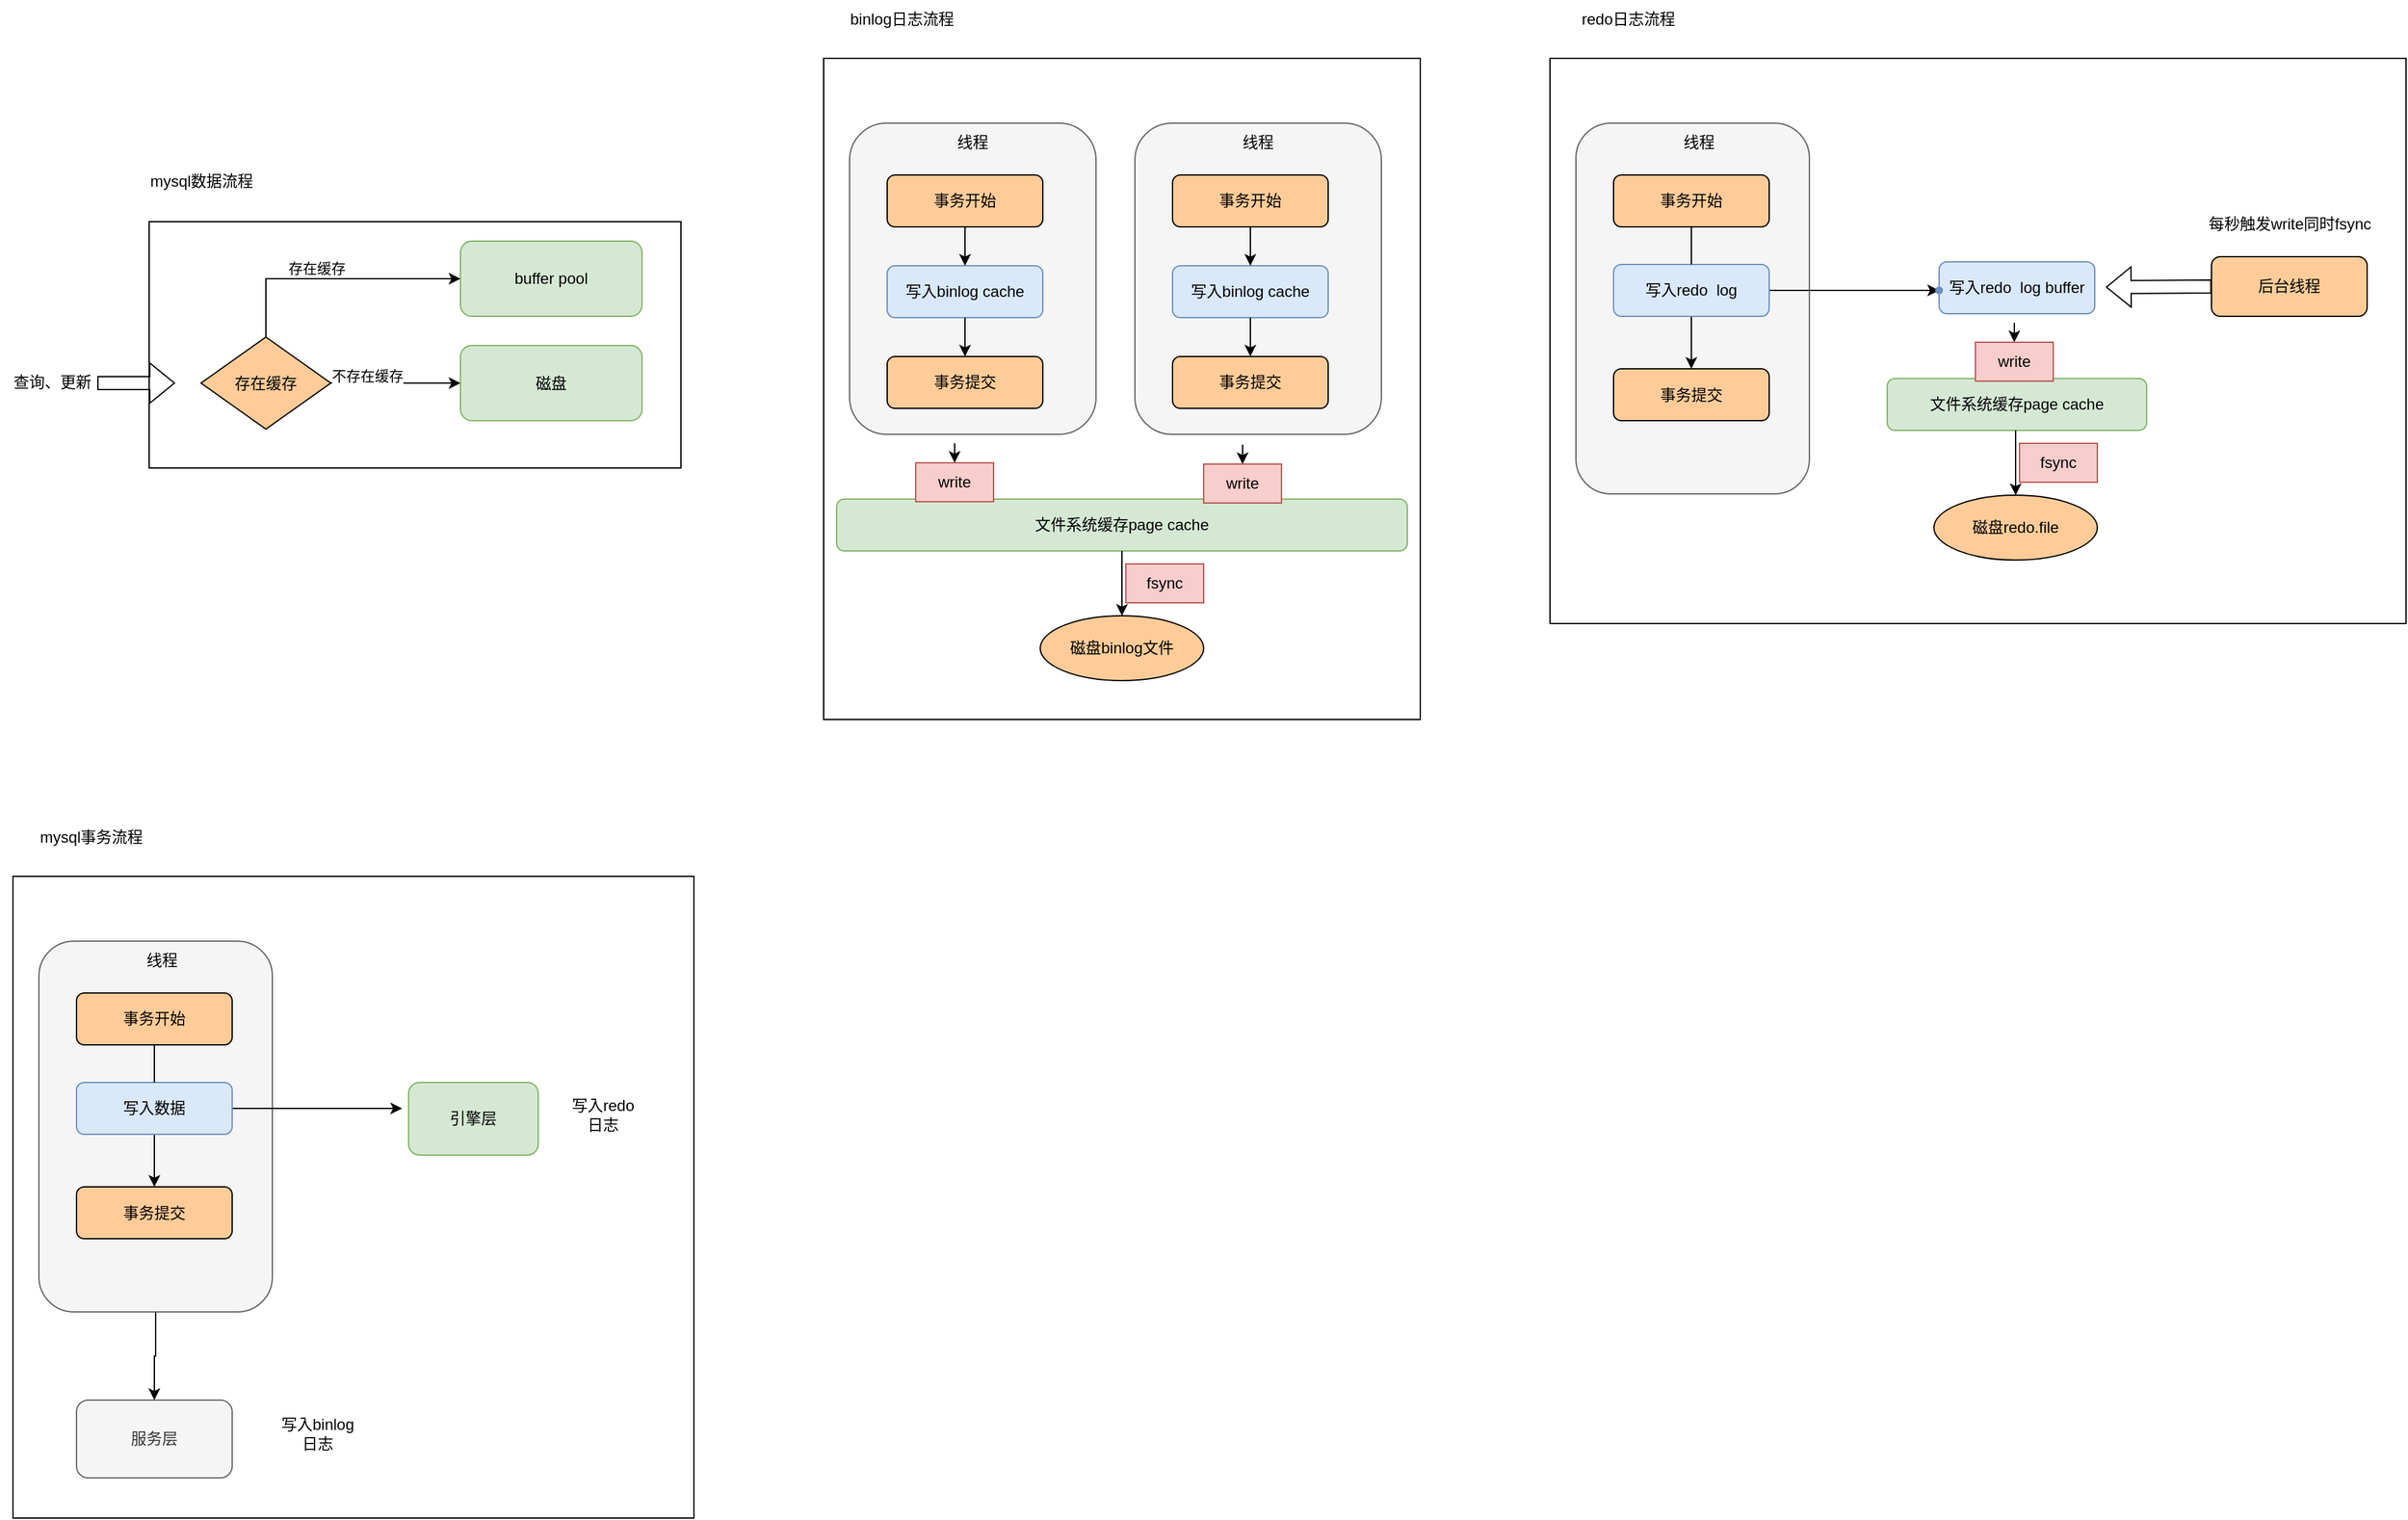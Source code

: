 <mxfile version="20.5.1" type="github">
  <diagram id="CyIgFXOa9rnpcJ_Aqr43" name="第 1 页">
    <mxGraphModel dx="1179" dy="831" grid="1" gridSize="10" guides="1" tooltips="1" connect="1" arrows="1" fold="1" page="1" pageScale="1" pageWidth="827" pageHeight="1169" math="0" shadow="0">
      <root>
        <mxCell id="0" />
        <mxCell id="1" parent="0" />
        <mxCell id="fidi1Q19Gw6rvUDOyK1Q-1" value="" style="rounded=0;whiteSpace=wrap;html=1;" vertex="1" parent="1">
          <mxGeometry x="140" y="200" width="410" height="190" as="geometry" />
        </mxCell>
        <mxCell id="fidi1Q19Gw6rvUDOyK1Q-8" value="mysql数据流程" style="text;html=1;align=center;verticalAlign=middle;resizable=0;points=[];autosize=1;strokeColor=none;fillColor=none;" vertex="1" parent="1">
          <mxGeometry x="130" y="154" width="100" height="30" as="geometry" />
        </mxCell>
        <mxCell id="fidi1Q19Gw6rvUDOyK1Q-33" value="" style="rounded=0;whiteSpace=wrap;html=1;" vertex="1" parent="1">
          <mxGeometry x="660" y="74" width="460" height="510" as="geometry" />
        </mxCell>
        <mxCell id="fidi1Q19Gw6rvUDOyK1Q-34" value="" style="rounded=1;whiteSpace=wrap;html=1;fillColor=#f5f5f5;fontColor=#333333;strokeColor=#666666;" vertex="1" parent="1">
          <mxGeometry x="680" y="124" width="190" height="240" as="geometry" />
        </mxCell>
        <mxCell id="fidi1Q19Gw6rvUDOyK1Q-35" value="事务开始" style="rounded=1;whiteSpace=wrap;html=1;fillColor=#FFCC99;" vertex="1" parent="1">
          <mxGeometry x="709" y="164" width="120" height="40" as="geometry" />
        </mxCell>
        <mxCell id="fidi1Q19Gw6rvUDOyK1Q-36" value="线程" style="text;html=1;strokeColor=none;fillColor=none;align=center;verticalAlign=middle;whiteSpace=wrap;rounded=0;" vertex="1" parent="1">
          <mxGeometry x="695" y="124" width="160" height="30" as="geometry" />
        </mxCell>
        <mxCell id="fidi1Q19Gw6rvUDOyK1Q-37" value="写入binlog cache" style="rounded=1;whiteSpace=wrap;html=1;fillColor=#dae8fc;strokeColor=#6c8ebf;" vertex="1" parent="1">
          <mxGeometry x="709" y="234" width="120" height="40" as="geometry" />
        </mxCell>
        <mxCell id="fidi1Q19Gw6rvUDOyK1Q-38" value="事务提交" style="rounded=1;whiteSpace=wrap;html=1;fillColor=#FFCC99;" vertex="1" parent="1">
          <mxGeometry x="709" y="304" width="120" height="40" as="geometry" />
        </mxCell>
        <mxCell id="fidi1Q19Gw6rvUDOyK1Q-39" value="文件系统缓存page cache" style="rounded=1;whiteSpace=wrap;html=1;fillColor=#d5e8d4;strokeColor=#82b366;" vertex="1" parent="1">
          <mxGeometry x="670" y="414" width="440" height="40" as="geometry" />
        </mxCell>
        <mxCell id="fidi1Q19Gw6rvUDOyK1Q-40" value="binlog日志流程" style="text;html=1;align=center;verticalAlign=middle;resizable=0;points=[];autosize=1;strokeColor=none;fillColor=none;" vertex="1" parent="1">
          <mxGeometry x="670" y="29" width="100" height="30" as="geometry" />
        </mxCell>
        <mxCell id="fidi1Q19Gw6rvUDOyK1Q-41" value="磁盘binlog文件" style="ellipse;whiteSpace=wrap;html=1;fillColor=#FFCC99;" vertex="1" parent="1">
          <mxGeometry x="827" y="504" width="126" height="50" as="geometry" />
        </mxCell>
        <mxCell id="fidi1Q19Gw6rvUDOyK1Q-42" value="" style="endArrow=classic;html=1;rounded=0;exitX=0.5;exitY=1;exitDx=0;exitDy=0;" edge="1" parent="1" source="fidi1Q19Gw6rvUDOyK1Q-35" target="fidi1Q19Gw6rvUDOyK1Q-37">
          <mxGeometry width="50" height="50" relative="1" as="geometry">
            <mxPoint x="960" y="354" as="sourcePoint" />
            <mxPoint x="1010" y="304" as="targetPoint" />
          </mxGeometry>
        </mxCell>
        <mxCell id="fidi1Q19Gw6rvUDOyK1Q-43" value="" style="endArrow=classic;html=1;rounded=0;exitX=0.5;exitY=1;exitDx=0;exitDy=0;entryX=0.5;entryY=0;entryDx=0;entryDy=0;" edge="1" parent="1" source="fidi1Q19Gw6rvUDOyK1Q-37" target="fidi1Q19Gw6rvUDOyK1Q-38">
          <mxGeometry width="50" height="50" relative="1" as="geometry">
            <mxPoint x="779" y="214" as="sourcePoint" />
            <mxPoint x="779" y="244" as="targetPoint" />
          </mxGeometry>
        </mxCell>
        <mxCell id="fidi1Q19Gw6rvUDOyK1Q-44" value="" style="rounded=1;whiteSpace=wrap;html=1;fillColor=#f5f5f5;fontColor=#333333;strokeColor=#666666;" vertex="1" parent="1">
          <mxGeometry x="900" y="124" width="190" height="240" as="geometry" />
        </mxCell>
        <mxCell id="fidi1Q19Gw6rvUDOyK1Q-45" value="事务开始" style="rounded=1;whiteSpace=wrap;html=1;fillColor=#FFCC99;" vertex="1" parent="1">
          <mxGeometry x="929" y="164" width="120" height="40" as="geometry" />
        </mxCell>
        <mxCell id="fidi1Q19Gw6rvUDOyK1Q-46" value="线程" style="text;html=1;strokeColor=none;fillColor=none;align=center;verticalAlign=middle;whiteSpace=wrap;rounded=0;" vertex="1" parent="1">
          <mxGeometry x="915" y="124" width="160" height="30" as="geometry" />
        </mxCell>
        <mxCell id="fidi1Q19Gw6rvUDOyK1Q-47" value="写入binlog cache" style="rounded=1;whiteSpace=wrap;html=1;fillColor=#dae8fc;strokeColor=#6c8ebf;" vertex="1" parent="1">
          <mxGeometry x="929" y="234" width="120" height="40" as="geometry" />
        </mxCell>
        <mxCell id="fidi1Q19Gw6rvUDOyK1Q-48" value="事务提交" style="rounded=1;whiteSpace=wrap;html=1;fillColor=#FFCC99;" vertex="1" parent="1">
          <mxGeometry x="929" y="304" width="120" height="40" as="geometry" />
        </mxCell>
        <mxCell id="fidi1Q19Gw6rvUDOyK1Q-49" value="" style="endArrow=classic;html=1;rounded=0;exitX=0.5;exitY=1;exitDx=0;exitDy=0;" edge="1" parent="1" source="fidi1Q19Gw6rvUDOyK1Q-45" target="fidi1Q19Gw6rvUDOyK1Q-47">
          <mxGeometry width="50" height="50" relative="1" as="geometry">
            <mxPoint x="1180" y="354" as="sourcePoint" />
            <mxPoint x="1230" y="304" as="targetPoint" />
          </mxGeometry>
        </mxCell>
        <mxCell id="fidi1Q19Gw6rvUDOyK1Q-50" value="" style="endArrow=classic;html=1;rounded=0;exitX=0.5;exitY=1;exitDx=0;exitDy=0;entryX=0.5;entryY=0;entryDx=0;entryDy=0;" edge="1" parent="1" source="fidi1Q19Gw6rvUDOyK1Q-47" target="fidi1Q19Gw6rvUDOyK1Q-48">
          <mxGeometry width="50" height="50" relative="1" as="geometry">
            <mxPoint x="999" y="214" as="sourcePoint" />
            <mxPoint x="999" y="244" as="targetPoint" />
          </mxGeometry>
        </mxCell>
        <mxCell id="fidi1Q19Gw6rvUDOyK1Q-51" value="" style="endArrow=classic;html=1;rounded=0;exitX=0.5;exitY=1;exitDx=0;exitDy=0;entryX=0.5;entryY=0;entryDx=0;entryDy=0;" edge="1" parent="1" target="fidi1Q19Gw6rvUDOyK1Q-54">
          <mxGeometry width="50" height="50" relative="1" as="geometry">
            <mxPoint x="761" y="371" as="sourcePoint" />
            <mxPoint x="761" y="401" as="targetPoint" />
          </mxGeometry>
        </mxCell>
        <mxCell id="fidi1Q19Gw6rvUDOyK1Q-52" value="" style="endArrow=classic;html=1;rounded=0;exitX=0.5;exitY=1;exitDx=0;exitDy=0;entryX=0.5;entryY=0;entryDx=0;entryDy=0;" edge="1" parent="1" target="fidi1Q19Gw6rvUDOyK1Q-53">
          <mxGeometry width="50" height="50" relative="1" as="geometry">
            <mxPoint x="983" y="372" as="sourcePoint" />
            <mxPoint x="983" y="402" as="targetPoint" />
          </mxGeometry>
        </mxCell>
        <mxCell id="fidi1Q19Gw6rvUDOyK1Q-53" value="write" style="text;html=1;strokeColor=#b85450;fillColor=#f8cecc;align=center;verticalAlign=middle;whiteSpace=wrap;rounded=0;" vertex="1" parent="1">
          <mxGeometry x="953" y="387" width="60" height="30" as="geometry" />
        </mxCell>
        <mxCell id="fidi1Q19Gw6rvUDOyK1Q-54" value="write" style="text;html=1;strokeColor=#b85450;fillColor=#f8cecc;align=center;verticalAlign=middle;whiteSpace=wrap;rounded=0;" vertex="1" parent="1">
          <mxGeometry x="731" y="386" width="60" height="30" as="geometry" />
        </mxCell>
        <mxCell id="fidi1Q19Gw6rvUDOyK1Q-55" value="" style="endArrow=classic;html=1;rounded=0;entryX=0.5;entryY=0;entryDx=0;entryDy=0;exitX=0.5;exitY=1;exitDx=0;exitDy=0;" edge="1" parent="1" source="fidi1Q19Gw6rvUDOyK1Q-39" target="fidi1Q19Gw6rvUDOyK1Q-41">
          <mxGeometry width="50" height="50" relative="1" as="geometry">
            <mxPoint x="880" y="454" as="sourcePoint" />
            <mxPoint x="930" y="404" as="targetPoint" />
          </mxGeometry>
        </mxCell>
        <mxCell id="fidi1Q19Gw6rvUDOyK1Q-56" value="fsync" style="text;html=1;strokeColor=#b85450;fillColor=#f8cecc;align=center;verticalAlign=middle;whiteSpace=wrap;rounded=0;" vertex="1" parent="1">
          <mxGeometry x="893" y="464" width="60" height="30" as="geometry" />
        </mxCell>
        <mxCell id="fidi1Q19Gw6rvUDOyK1Q-58" value="" style="shape=flexArrow;endArrow=classic;html=1;rounded=0;" edge="1" parent="1">
          <mxGeometry width="50" height="50" relative="1" as="geometry">
            <mxPoint x="100" y="324.5" as="sourcePoint" />
            <mxPoint x="160" y="324.5" as="targetPoint" />
          </mxGeometry>
        </mxCell>
        <mxCell id="fidi1Q19Gw6rvUDOyK1Q-59" value="查询、更新" style="text;html=1;align=center;verticalAlign=middle;resizable=0;points=[];autosize=1;strokeColor=none;fillColor=none;" vertex="1" parent="1">
          <mxGeometry x="25" y="309" width="80" height="30" as="geometry" />
        </mxCell>
        <mxCell id="fidi1Q19Gw6rvUDOyK1Q-62" value="buffer pool" style="rounded=1;whiteSpace=wrap;html=1;fillColor=#d5e8d4;strokeColor=#82b366;" vertex="1" parent="1">
          <mxGeometry x="380" y="215" width="140" height="58" as="geometry" />
        </mxCell>
        <mxCell id="fidi1Q19Gw6rvUDOyK1Q-64" value="存在缓存" style="rhombus;whiteSpace=wrap;html=1;fillColor=#FFCC99;" vertex="1" parent="1">
          <mxGeometry x="180" y="289" width="100" height="71" as="geometry" />
        </mxCell>
        <mxCell id="fidi1Q19Gw6rvUDOyK1Q-65" value="" style="endArrow=classic;html=1;rounded=0;entryX=0;entryY=0.5;entryDx=0;entryDy=0;" edge="1" parent="1" target="fidi1Q19Gw6rvUDOyK1Q-62">
          <mxGeometry width="50" height="50" relative="1" as="geometry">
            <mxPoint x="230" y="289" as="sourcePoint" />
            <mxPoint x="280" y="239" as="targetPoint" />
            <Array as="points">
              <mxPoint x="230" y="244" />
            </Array>
          </mxGeometry>
        </mxCell>
        <mxCell id="fidi1Q19Gw6rvUDOyK1Q-66" value="存在缓存" style="edgeLabel;html=1;align=center;verticalAlign=middle;resizable=0;points=[];" vertex="1" connectable="0" parent="fidi1Q19Gw6rvUDOyK1Q-65">
          <mxGeometry x="-0.139" y="8" relative="1" as="geometry">
            <mxPoint as="offset" />
          </mxGeometry>
        </mxCell>
        <mxCell id="fidi1Q19Gw6rvUDOyK1Q-67" value="磁盘" style="rounded=1;whiteSpace=wrap;html=1;fillColor=#d5e8d4;strokeColor=#82b366;" vertex="1" parent="1">
          <mxGeometry x="380" y="295.5" width="140" height="58" as="geometry" />
        </mxCell>
        <mxCell id="fidi1Q19Gw6rvUDOyK1Q-68" value="" style="endArrow=classic;html=1;rounded=0;exitX=1;exitY=0.5;exitDx=0;exitDy=0;entryX=0;entryY=0.5;entryDx=0;entryDy=0;" edge="1" parent="1" source="fidi1Q19Gw6rvUDOyK1Q-64" target="fidi1Q19Gw6rvUDOyK1Q-67">
          <mxGeometry width="50" height="50" relative="1" as="geometry">
            <mxPoint x="340" y="310" as="sourcePoint" />
            <mxPoint x="390" y="260" as="targetPoint" />
          </mxGeometry>
        </mxCell>
        <mxCell id="fidi1Q19Gw6rvUDOyK1Q-69" value="不存在缓存" style="edgeLabel;html=1;align=center;verticalAlign=middle;resizable=0;points=[];" vertex="1" connectable="0" parent="fidi1Q19Gw6rvUDOyK1Q-68">
          <mxGeometry x="-0.44" y="7" relative="1" as="geometry">
            <mxPoint y="1" as="offset" />
          </mxGeometry>
        </mxCell>
        <mxCell id="fidi1Q19Gw6rvUDOyK1Q-70" value="" style="rounded=0;whiteSpace=wrap;html=1;" vertex="1" parent="1">
          <mxGeometry x="1220" y="74" width="660" height="436" as="geometry" />
        </mxCell>
        <mxCell id="fidi1Q19Gw6rvUDOyK1Q-71" value="" style="rounded=1;whiteSpace=wrap;html=1;fillColor=#f5f5f5;fontColor=#333333;strokeColor=#666666;" vertex="1" parent="1">
          <mxGeometry x="1240" y="124" width="180" height="286" as="geometry" />
        </mxCell>
        <mxCell id="fidi1Q19Gw6rvUDOyK1Q-72" value="事务开始" style="rounded=1;whiteSpace=wrap;html=1;fillColor=#FFCC99;" vertex="1" parent="1">
          <mxGeometry x="1269" y="164" width="120" height="40" as="geometry" />
        </mxCell>
        <mxCell id="fidi1Q19Gw6rvUDOyK1Q-73" value="线程" style="text;html=1;strokeColor=none;fillColor=none;align=center;verticalAlign=middle;whiteSpace=wrap;rounded=0;" vertex="1" parent="1">
          <mxGeometry x="1255" y="124" width="160" height="30" as="geometry" />
        </mxCell>
        <mxCell id="fidi1Q19Gw6rvUDOyK1Q-74" value="写入redo&amp;nbsp; log buffer" style="rounded=1;whiteSpace=wrap;html=1;fillColor=#dae8fc;strokeColor=#6c8ebf;" vertex="1" parent="1">
          <mxGeometry x="1520" y="231" width="120" height="40" as="geometry" />
        </mxCell>
        <mxCell id="fidi1Q19Gw6rvUDOyK1Q-75" value="事务提交" style="rounded=1;whiteSpace=wrap;html=1;fillColor=#FFCC99;" vertex="1" parent="1">
          <mxGeometry x="1269" y="313.5" width="120" height="40" as="geometry" />
        </mxCell>
        <mxCell id="fidi1Q19Gw6rvUDOyK1Q-76" value="文件系统缓存page cache" style="rounded=1;whiteSpace=wrap;html=1;fillColor=#d5e8d4;strokeColor=#82b366;" vertex="1" parent="1">
          <mxGeometry x="1480" y="321" width="200" height="40" as="geometry" />
        </mxCell>
        <mxCell id="fidi1Q19Gw6rvUDOyK1Q-77" value="redo日志流程" style="text;html=1;align=center;verticalAlign=middle;resizable=0;points=[];autosize=1;strokeColor=none;fillColor=none;" vertex="1" parent="1">
          <mxGeometry x="1230" y="29" width="100" height="30" as="geometry" />
        </mxCell>
        <mxCell id="fidi1Q19Gw6rvUDOyK1Q-78" value="磁盘redo.file" style="ellipse;whiteSpace=wrap;html=1;fillColor=#FFCC99;" vertex="1" parent="1">
          <mxGeometry x="1516" y="411" width="126" height="50" as="geometry" />
        </mxCell>
        <mxCell id="fidi1Q19Gw6rvUDOyK1Q-80" value="" style="endArrow=classic;html=1;rounded=0;exitX=0.5;exitY=1;exitDx=0;exitDy=0;entryX=0.5;entryY=0;entryDx=0;entryDy=0;startArrow=none;" edge="1" parent="1" source="fidi1Q19Gw6rvUDOyK1Q-98" target="fidi1Q19Gw6rvUDOyK1Q-75">
          <mxGeometry width="50" height="50" relative="1" as="geometry">
            <mxPoint x="1339" y="214" as="sourcePoint" />
            <mxPoint x="1339" y="244" as="targetPoint" />
          </mxGeometry>
        </mxCell>
        <mxCell id="fidi1Q19Gw6rvUDOyK1Q-88" value="" style="endArrow=classic;html=1;rounded=0;exitX=0.5;exitY=1;exitDx=0;exitDy=0;entryX=0.5;entryY=0;entryDx=0;entryDy=0;" edge="1" parent="1" target="fidi1Q19Gw6rvUDOyK1Q-91">
          <mxGeometry width="50" height="50" relative="1" as="geometry">
            <mxPoint x="1578" y="278" as="sourcePoint" />
            <mxPoint x="1578" y="308" as="targetPoint" />
          </mxGeometry>
        </mxCell>
        <mxCell id="fidi1Q19Gw6rvUDOyK1Q-91" value="write" style="text;html=1;strokeColor=#b85450;fillColor=#f8cecc;align=center;verticalAlign=middle;whiteSpace=wrap;rounded=0;" vertex="1" parent="1">
          <mxGeometry x="1548" y="293" width="60" height="30" as="geometry" />
        </mxCell>
        <mxCell id="fidi1Q19Gw6rvUDOyK1Q-92" value="" style="endArrow=classic;html=1;rounded=0;entryX=0.5;entryY=0;entryDx=0;entryDy=0;exitX=0.5;exitY=1;exitDx=0;exitDy=0;" edge="1" parent="1" target="fidi1Q19Gw6rvUDOyK1Q-78">
          <mxGeometry width="50" height="50" relative="1" as="geometry">
            <mxPoint x="1579" y="361" as="sourcePoint" />
            <mxPoint x="1619" y="311" as="targetPoint" />
          </mxGeometry>
        </mxCell>
        <mxCell id="fidi1Q19Gw6rvUDOyK1Q-93" value="fsync" style="text;html=1;strokeColor=#b85450;fillColor=#f8cecc;align=center;verticalAlign=middle;whiteSpace=wrap;rounded=0;" vertex="1" parent="1">
          <mxGeometry x="1582" y="371" width="60" height="30" as="geometry" />
        </mxCell>
        <mxCell id="fidi1Q19Gw6rvUDOyK1Q-95" value="后台线程" style="rounded=1;whiteSpace=wrap;html=1;fillColor=#FFCC99;" vertex="1" parent="1">
          <mxGeometry x="1730" y="227" width="120" height="46" as="geometry" />
        </mxCell>
        <mxCell id="fidi1Q19Gw6rvUDOyK1Q-96" value="每秒触发write同时fsync" style="text;html=1;align=center;verticalAlign=middle;resizable=0;points=[];autosize=1;strokeColor=none;fillColor=none;" vertex="1" parent="1">
          <mxGeometry x="1715" y="187" width="150" height="30" as="geometry" />
        </mxCell>
        <mxCell id="fidi1Q19Gw6rvUDOyK1Q-97" value="" style="shape=flexArrow;endArrow=classic;html=1;rounded=0;exitX=0;exitY=0.5;exitDx=0;exitDy=0;entryX=1.071;entryY=0.488;entryDx=0;entryDy=0;entryPerimeter=0;" edge="1" parent="1" source="fidi1Q19Gw6rvUDOyK1Q-95" target="fidi1Q19Gw6rvUDOyK1Q-74">
          <mxGeometry width="50" height="50" relative="1" as="geometry">
            <mxPoint x="1630" y="197" as="sourcePoint" />
            <mxPoint x="1680" y="147" as="targetPoint" />
          </mxGeometry>
        </mxCell>
        <mxCell id="fidi1Q19Gw6rvUDOyK1Q-101" value="" style="edgeStyle=orthogonalEdgeStyle;rounded=0;orthogonalLoop=1;jettySize=auto;html=1;" edge="1" parent="1" source="fidi1Q19Gw6rvUDOyK1Q-98" target="fidi1Q19Gw6rvUDOyK1Q-100">
          <mxGeometry relative="1" as="geometry" />
        </mxCell>
        <mxCell id="fidi1Q19Gw6rvUDOyK1Q-98" value="写入redo&amp;nbsp; log" style="rounded=1;whiteSpace=wrap;html=1;fillColor=#dae8fc;strokeColor=#6c8ebf;" vertex="1" parent="1">
          <mxGeometry x="1269" y="233" width="120" height="40" as="geometry" />
        </mxCell>
        <mxCell id="fidi1Q19Gw6rvUDOyK1Q-99" value="" style="endArrow=none;html=1;rounded=0;exitX=0.5;exitY=1;exitDx=0;exitDy=0;entryX=0.5;entryY=0;entryDx=0;entryDy=0;" edge="1" parent="1" source="fidi1Q19Gw6rvUDOyK1Q-72" target="fidi1Q19Gw6rvUDOyK1Q-98">
          <mxGeometry width="50" height="50" relative="1" as="geometry">
            <mxPoint x="1329.0" y="204" as="sourcePoint" />
            <mxPoint x="1329.0" y="313.5" as="targetPoint" />
          </mxGeometry>
        </mxCell>
        <mxCell id="fidi1Q19Gw6rvUDOyK1Q-100" value="" style="shape=waypoint;sketch=0;size=6;pointerEvents=1;points=[];fillColor=#dae8fc;resizable=0;rotatable=0;perimeter=centerPerimeter;snapToPoint=1;strokeColor=#6c8ebf;rounded=1;" vertex="1" parent="1">
          <mxGeometry x="1500" y="233" width="40" height="40" as="geometry" />
        </mxCell>
        <mxCell id="fidi1Q19Gw6rvUDOyK1Q-102" value="" style="rounded=0;whiteSpace=wrap;html=1;" vertex="1" parent="1">
          <mxGeometry x="35" y="705" width="525" height="495" as="geometry" />
        </mxCell>
        <mxCell id="fidi1Q19Gw6rvUDOyK1Q-124" value="" style="edgeStyle=orthogonalEdgeStyle;rounded=0;orthogonalLoop=1;jettySize=auto;html=1;" edge="1" parent="1" source="fidi1Q19Gw6rvUDOyK1Q-103" target="fidi1Q19Gw6rvUDOyK1Q-123">
          <mxGeometry relative="1" as="geometry" />
        </mxCell>
        <mxCell id="fidi1Q19Gw6rvUDOyK1Q-103" value="" style="rounded=1;whiteSpace=wrap;html=1;fillColor=#f5f5f5;fontColor=#333333;strokeColor=#666666;" vertex="1" parent="1">
          <mxGeometry x="55" y="755" width="180" height="286" as="geometry" />
        </mxCell>
        <mxCell id="fidi1Q19Gw6rvUDOyK1Q-104" value="事务开始" style="rounded=1;whiteSpace=wrap;html=1;fillColor=#FFCC99;" vertex="1" parent="1">
          <mxGeometry x="84" y="795" width="120" height="40" as="geometry" />
        </mxCell>
        <mxCell id="fidi1Q19Gw6rvUDOyK1Q-105" value="线程" style="text;html=1;strokeColor=none;fillColor=none;align=center;verticalAlign=middle;whiteSpace=wrap;rounded=0;" vertex="1" parent="1">
          <mxGeometry x="70" y="755" width="160" height="30" as="geometry" />
        </mxCell>
        <mxCell id="fidi1Q19Gw6rvUDOyK1Q-107" value="事务提交" style="rounded=1;whiteSpace=wrap;html=1;fillColor=#FFCC99;" vertex="1" parent="1">
          <mxGeometry x="84" y="944.5" width="120" height="40" as="geometry" />
        </mxCell>
        <mxCell id="fidi1Q19Gw6rvUDOyK1Q-108" value="引擎层" style="rounded=1;whiteSpace=wrap;html=1;fillColor=#d5e8d4;strokeColor=#82b366;" vertex="1" parent="1">
          <mxGeometry x="340" y="864" width="100" height="56" as="geometry" />
        </mxCell>
        <mxCell id="fidi1Q19Gw6rvUDOyK1Q-109" value="mysql事务流程" style="text;html=1;align=center;verticalAlign=middle;resizable=0;points=[];autosize=1;strokeColor=none;fillColor=none;" vertex="1" parent="1">
          <mxGeometry x="45" y="660" width="100" height="30" as="geometry" />
        </mxCell>
        <mxCell id="fidi1Q19Gw6rvUDOyK1Q-111" value="" style="endArrow=classic;html=1;rounded=0;exitX=0.5;exitY=1;exitDx=0;exitDy=0;entryX=0.5;entryY=0;entryDx=0;entryDy=0;startArrow=none;" edge="1" parent="1" source="fidi1Q19Gw6rvUDOyK1Q-120" target="fidi1Q19Gw6rvUDOyK1Q-107">
          <mxGeometry width="50" height="50" relative="1" as="geometry">
            <mxPoint x="154" y="845" as="sourcePoint" />
            <mxPoint x="154" y="875" as="targetPoint" />
          </mxGeometry>
        </mxCell>
        <mxCell id="fidi1Q19Gw6rvUDOyK1Q-119" value="" style="edgeStyle=orthogonalEdgeStyle;rounded=0;orthogonalLoop=1;jettySize=auto;html=1;" edge="1" parent="1" source="fidi1Q19Gw6rvUDOyK1Q-120">
          <mxGeometry relative="1" as="geometry">
            <mxPoint x="335.0" y="884" as="targetPoint" />
          </mxGeometry>
        </mxCell>
        <mxCell id="fidi1Q19Gw6rvUDOyK1Q-120" value="写入数据" style="rounded=1;whiteSpace=wrap;html=1;fillColor=#dae8fc;strokeColor=#6c8ebf;" vertex="1" parent="1">
          <mxGeometry x="84" y="864" width="120" height="40" as="geometry" />
        </mxCell>
        <mxCell id="fidi1Q19Gw6rvUDOyK1Q-121" value="" style="endArrow=none;html=1;rounded=0;exitX=0.5;exitY=1;exitDx=0;exitDy=0;entryX=0.5;entryY=0;entryDx=0;entryDy=0;" edge="1" parent="1" source="fidi1Q19Gw6rvUDOyK1Q-104" target="fidi1Q19Gw6rvUDOyK1Q-120">
          <mxGeometry width="50" height="50" relative="1" as="geometry">
            <mxPoint x="144.0" y="835" as="sourcePoint" />
            <mxPoint x="144.0" y="944.5" as="targetPoint" />
          </mxGeometry>
        </mxCell>
        <mxCell id="fidi1Q19Gw6rvUDOyK1Q-123" value="服务层" style="whiteSpace=wrap;html=1;fillColor=#f5f5f5;strokeColor=#666666;fontColor=#333333;rounded=1;" vertex="1" parent="1">
          <mxGeometry x="84" y="1109" width="120" height="60" as="geometry" />
        </mxCell>
        <mxCell id="fidi1Q19Gw6rvUDOyK1Q-125" value="写入redo日志" style="text;html=1;strokeColor=none;fillColor=none;align=center;verticalAlign=middle;whiteSpace=wrap;rounded=0;" vertex="1" parent="1">
          <mxGeometry x="460" y="874" width="60" height="30" as="geometry" />
        </mxCell>
        <mxCell id="fidi1Q19Gw6rvUDOyK1Q-126" value="写入binlog日志" style="text;html=1;strokeColor=none;fillColor=none;align=center;verticalAlign=middle;whiteSpace=wrap;rounded=0;" vertex="1" parent="1">
          <mxGeometry x="240" y="1120" width="60" height="30" as="geometry" />
        </mxCell>
      </root>
    </mxGraphModel>
  </diagram>
</mxfile>
